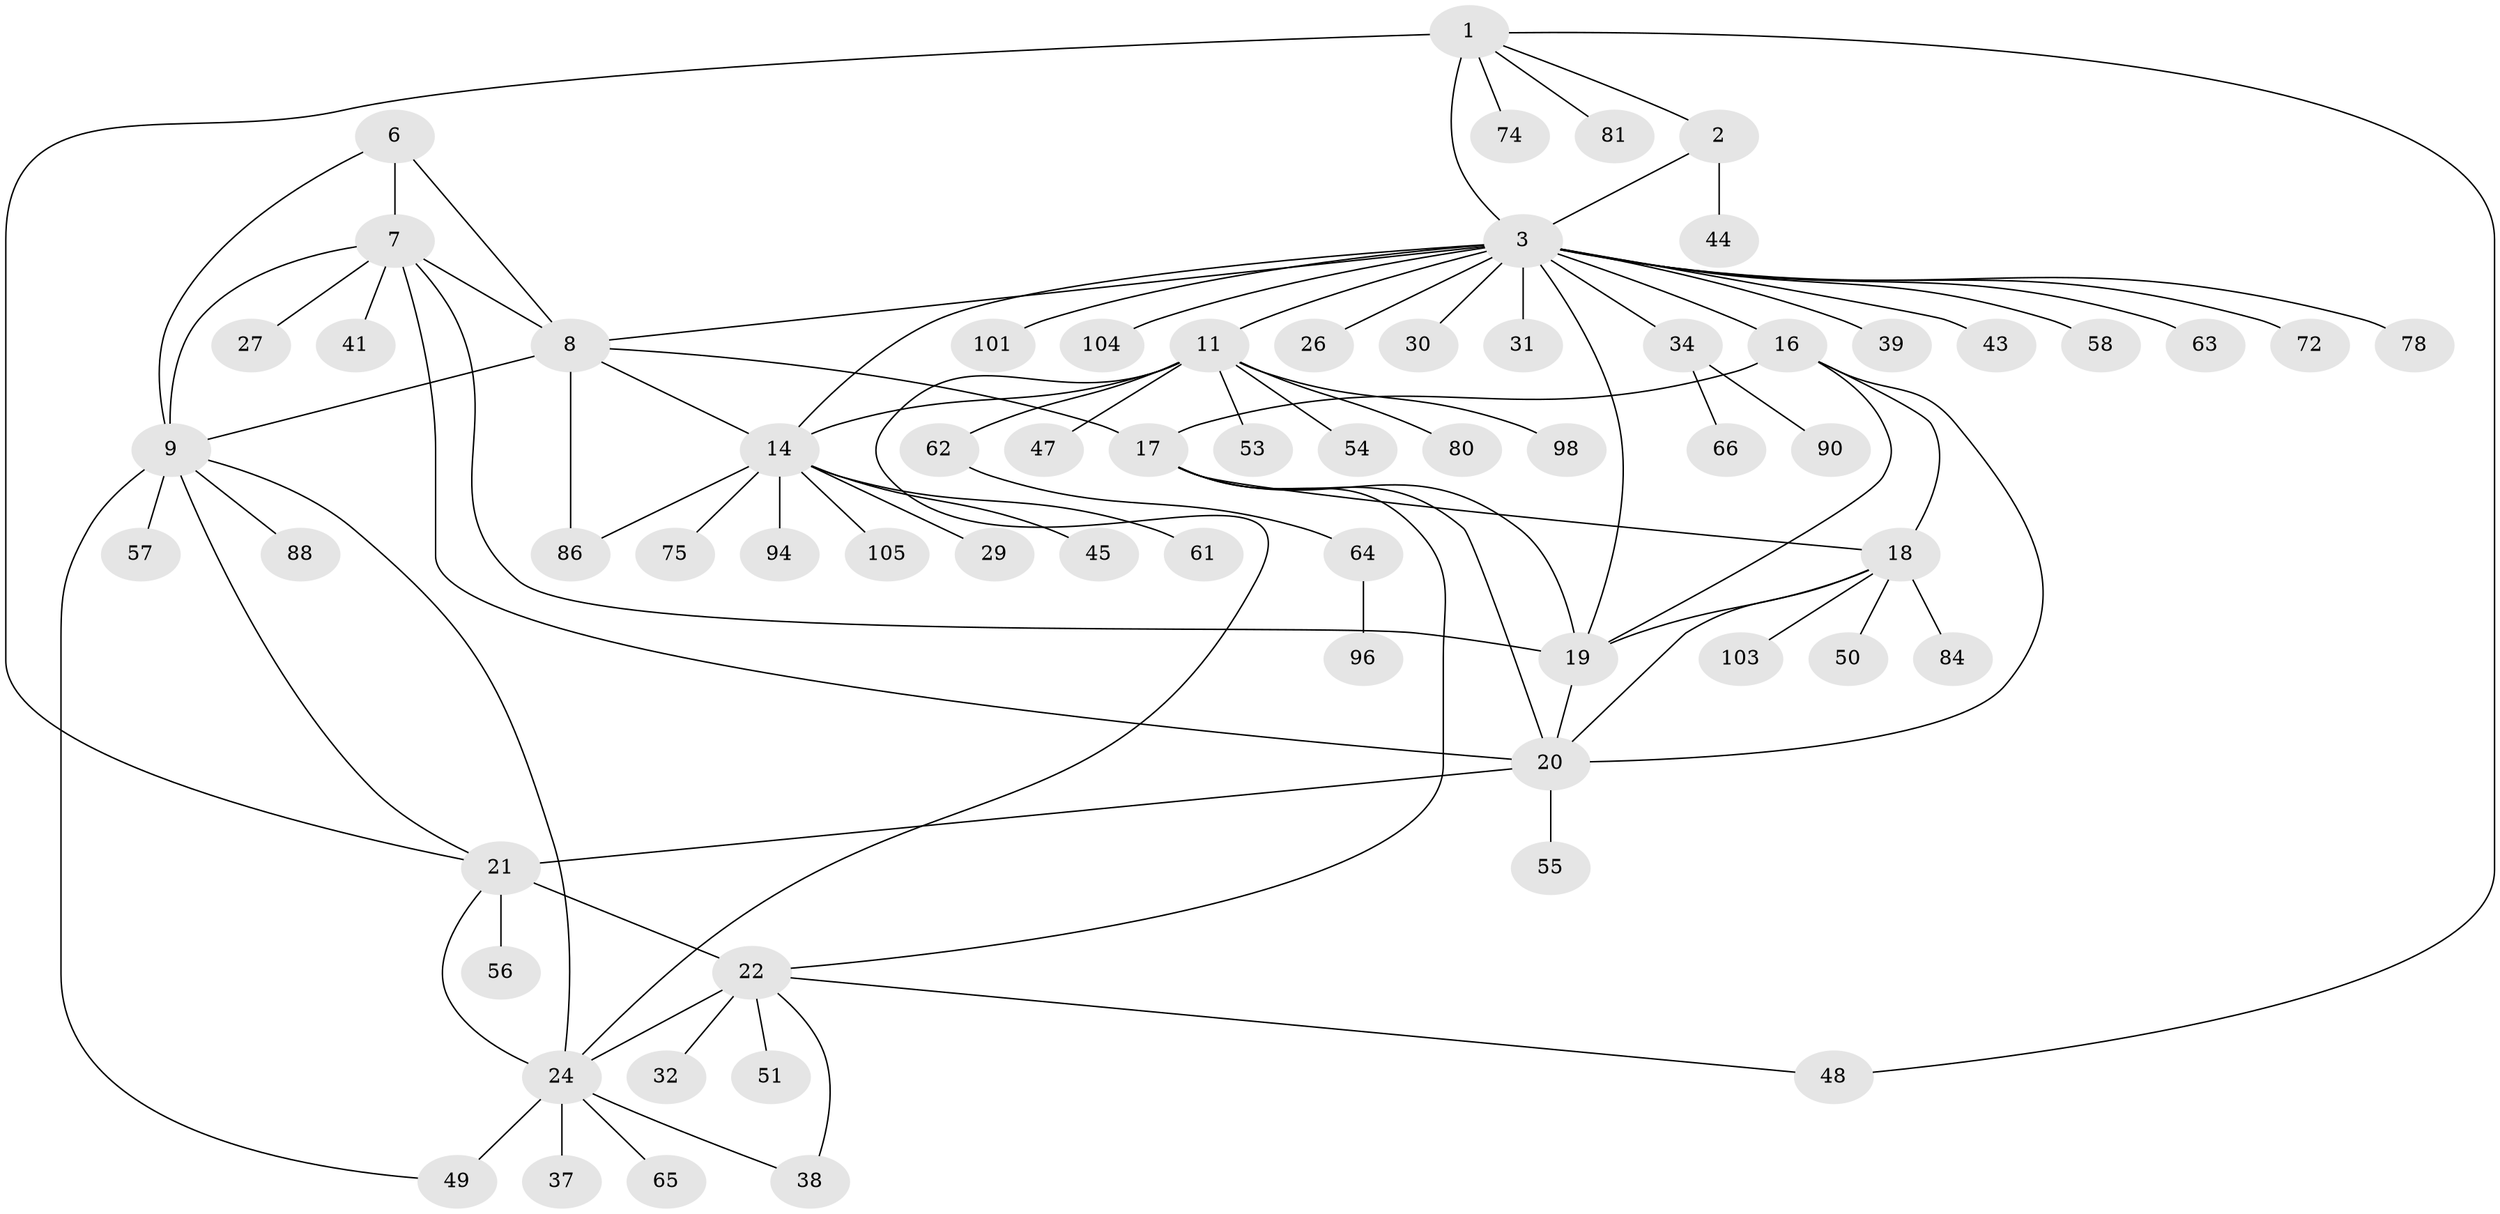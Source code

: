 // original degree distribution, {8: 0.03669724770642202, 5: 0.03669724770642202, 11: 0.01834862385321101, 9: 0.045871559633027525, 4: 0.01834862385321101, 7: 0.03669724770642202, 6: 0.045871559633027525, 10: 0.009174311926605505, 1: 0.5321100917431193, 3: 0.06422018348623854, 2: 0.1559633027522936}
// Generated by graph-tools (version 1.1) at 2025/19/03/04/25 18:19:44]
// undirected, 65 vertices, 90 edges
graph export_dot {
graph [start="1"]
  node [color=gray90,style=filled];
  1;
  2;
  3 [super="+13+4+5"];
  6;
  7 [super="+10"];
  8 [super="+42+52"];
  9;
  11 [super="+12"];
  14 [super="+15+107"];
  16;
  17;
  18;
  19;
  20 [super="+76+93+73"];
  21 [super="+23"];
  22 [super="+25+60+95+36"];
  24 [super="+35+109"];
  26;
  27;
  29;
  30;
  31;
  32;
  34;
  37;
  38;
  39;
  41 [super="+83"];
  43;
  44;
  45;
  47;
  48;
  49 [super="+68+77"];
  50;
  51;
  53;
  54;
  55 [super="+85+71"];
  56;
  57;
  58;
  61 [super="+100"];
  62;
  63;
  64;
  65;
  66;
  72;
  74;
  75;
  78 [super="+106+82"];
  80;
  81;
  84;
  86;
  88;
  90;
  94;
  96;
  98;
  101;
  103;
  104;
  105;
  1 -- 2;
  1 -- 3 [weight=3];
  1 -- 21;
  1 -- 48;
  1 -- 74;
  1 -- 81;
  2 -- 3 [weight=3];
  2 -- 44;
  3 -- 8;
  3 -- 39;
  3 -- 43;
  3 -- 11 [weight=2];
  3 -- 19;
  3 -- 14 [weight=2];
  3 -- 34;
  3 -- 101;
  3 -- 26;
  3 -- 72;
  3 -- 104;
  3 -- 78;
  3 -- 58;
  3 -- 16;
  3 -- 31;
  3 -- 30;
  3 -- 63;
  6 -- 7 [weight=2];
  6 -- 8;
  6 -- 9;
  7 -- 8 [weight=2];
  7 -- 9 [weight=2];
  7 -- 27;
  7 -- 19;
  7 -- 20;
  7 -- 41;
  8 -- 9;
  8 -- 14 [weight=2];
  8 -- 17;
  8 -- 86;
  9 -- 49;
  9 -- 57;
  9 -- 88;
  9 -- 21;
  9 -- 24;
  11 -- 14 [weight=4];
  11 -- 47;
  11 -- 53;
  11 -- 62;
  11 -- 98;
  11 -- 80;
  11 -- 54;
  11 -- 24;
  14 -- 29;
  14 -- 61;
  14 -- 75;
  14 -- 86;
  14 -- 45;
  14 -- 94;
  14 -- 105;
  16 -- 17;
  16 -- 18;
  16 -- 19;
  16 -- 20;
  17 -- 18;
  17 -- 19;
  17 -- 20;
  17 -- 22;
  18 -- 19;
  18 -- 20;
  18 -- 50;
  18 -- 84;
  18 -- 103;
  19 -- 20;
  20 -- 55;
  20 -- 21;
  21 -- 22 [weight=4];
  21 -- 24 [weight=2];
  21 -- 56;
  22 -- 24 [weight=2];
  22 -- 38;
  22 -- 48;
  22 -- 32;
  22 -- 51;
  24 -- 37;
  24 -- 49 [weight=2];
  24 -- 65;
  24 -- 38;
  34 -- 66;
  34 -- 90;
  62 -- 64;
  64 -- 96;
}
